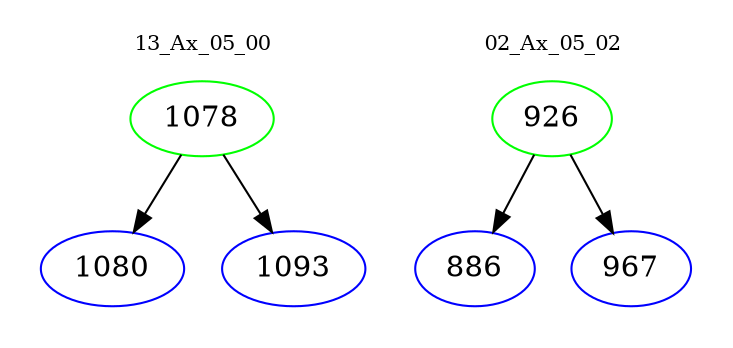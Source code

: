 digraph{
subgraph cluster_0 {
color = white
label = "13_Ax_05_00";
fontsize=10;
T0_1078 [label="1078", color="green"]
T0_1078 -> T0_1080 [color="black"]
T0_1080 [label="1080", color="blue"]
T0_1078 -> T0_1093 [color="black"]
T0_1093 [label="1093", color="blue"]
}
subgraph cluster_1 {
color = white
label = "02_Ax_05_02";
fontsize=10;
T1_926 [label="926", color="green"]
T1_926 -> T1_886 [color="black"]
T1_886 [label="886", color="blue"]
T1_926 -> T1_967 [color="black"]
T1_967 [label="967", color="blue"]
}
}
